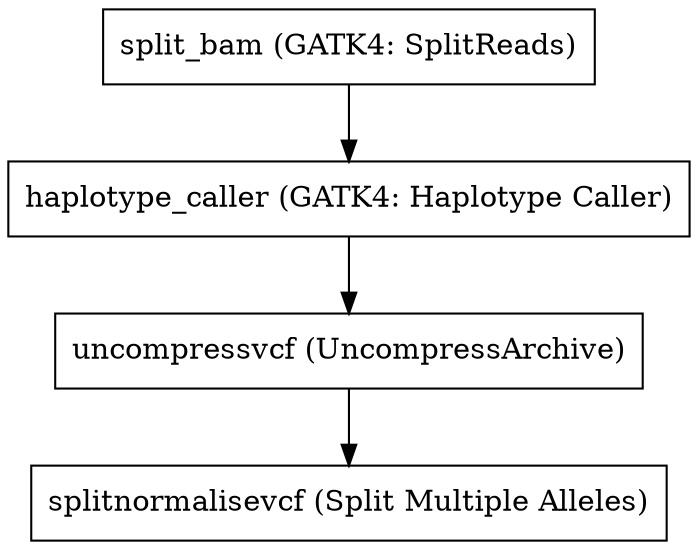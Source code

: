 // GATK4 Germline Variant Caller
digraph GATK4_GermlineVariantCaller {
	node [shape=record]
	split_bam [label="split_bam (GATK4: SplitReads)"]
	haplotype_caller [label="haplotype_caller (GATK4: Haplotype Caller)"]
	uncompressvcf [label="uncompressvcf (UncompressArchive)"]
	splitnormalisevcf [label="splitnormalisevcf (Split Multiple Alleles)"]
	split_bam -> haplotype_caller
	haplotype_caller -> uncompressvcf
	uncompressvcf -> splitnormalisevcf
}
